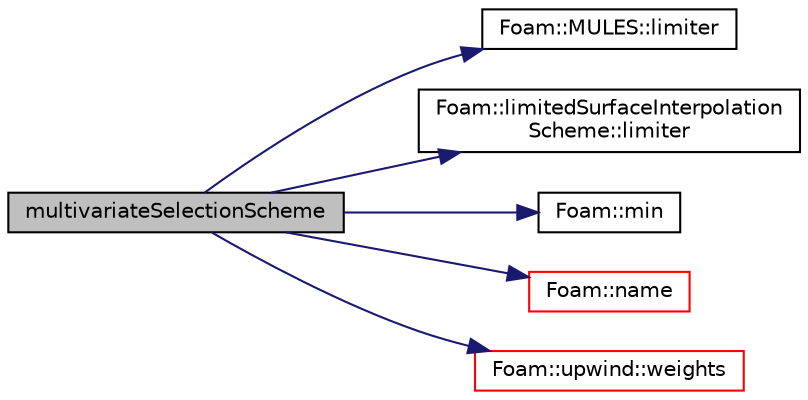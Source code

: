 digraph "multivariateSelectionScheme"
{
  bgcolor="transparent";
  edge [fontname="Helvetica",fontsize="10",labelfontname="Helvetica",labelfontsize="10"];
  node [fontname="Helvetica",fontsize="10",shape=record];
  rankdir="LR";
  Node1 [label="multivariateSelectionScheme",height=0.2,width=0.4,color="black", fillcolor="grey75", style="filled", fontcolor="black"];
  Node1 -> Node2 [color="midnightblue",fontsize="10",style="solid",fontname="Helvetica"];
  Node2 [label="Foam::MULES::limiter",height=0.2,width=0.4,color="black",URL="$a10996.html#a24c8da4368f2de840a1a7e3688e686b3"];
  Node1 -> Node3 [color="midnightblue",fontsize="10",style="solid",fontname="Helvetica"];
  Node3 [label="Foam::limitedSurfaceInterpolation\lScheme::limiter",height=0.2,width=0.4,color="black",URL="$a01352.html#afb841d7d991c353ef348ba07e24d29cf",tooltip="Return the interpolation weighting factors. "];
  Node1 -> Node4 [color="midnightblue",fontsize="10",style="solid",fontname="Helvetica"];
  Node4 [label="Foam::min",height=0.2,width=0.4,color="black",URL="$a10936.html#a253e112ad2d56d96230ff39ea7f442dc"];
  Node1 -> Node5 [color="midnightblue",fontsize="10",style="solid",fontname="Helvetica"];
  Node5 [label="Foam::name",height=0.2,width=0.4,color="red",URL="$a10936.html#adcb0df2bd4953cb6bb390272d8263c3a",tooltip="Return a string representation of a complex. "];
  Node1 -> Node6 [color="midnightblue",fontsize="10",style="solid",fontname="Helvetica"];
  Node6 [label="Foam::upwind::weights",height=0.2,width=0.4,color="red",URL="$a02883.html#aa6029eb897998ae8c0b50a04ffbb5e0c",tooltip="Return the interpolation weighting factors. "];
}
